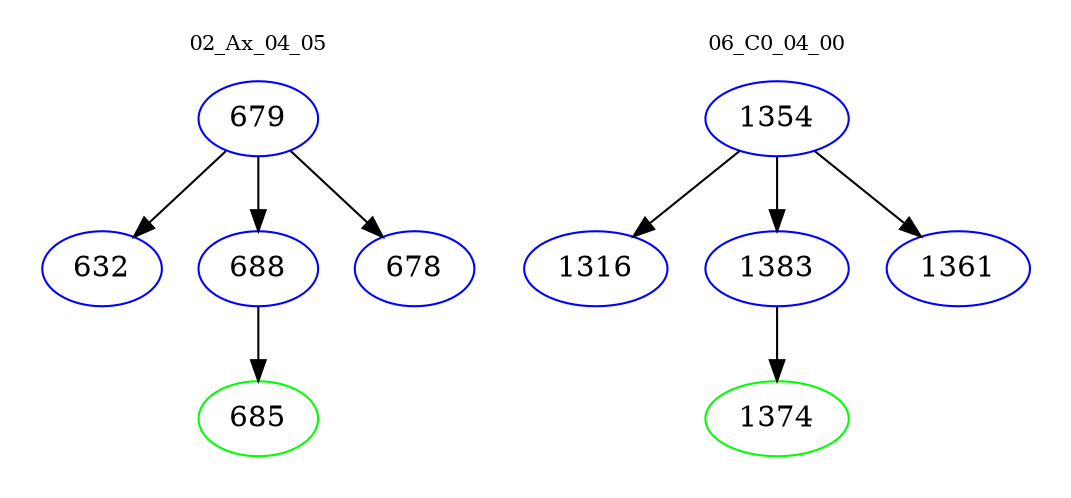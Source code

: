 digraph{
subgraph cluster_0 {
color = white
label = "02_Ax_04_05";
fontsize=10;
T0_679 [label="679", color="blue"]
T0_679 -> T0_632 [color="black"]
T0_632 [label="632", color="blue"]
T0_679 -> T0_688 [color="black"]
T0_688 [label="688", color="blue"]
T0_688 -> T0_685 [color="black"]
T0_685 [label="685", color="green"]
T0_679 -> T0_678 [color="black"]
T0_678 [label="678", color="blue"]
}
subgraph cluster_1 {
color = white
label = "06_C0_04_00";
fontsize=10;
T1_1354 [label="1354", color="blue"]
T1_1354 -> T1_1316 [color="black"]
T1_1316 [label="1316", color="blue"]
T1_1354 -> T1_1383 [color="black"]
T1_1383 [label="1383", color="blue"]
T1_1383 -> T1_1374 [color="black"]
T1_1374 [label="1374", color="green"]
T1_1354 -> T1_1361 [color="black"]
T1_1361 [label="1361", color="blue"]
}
}

